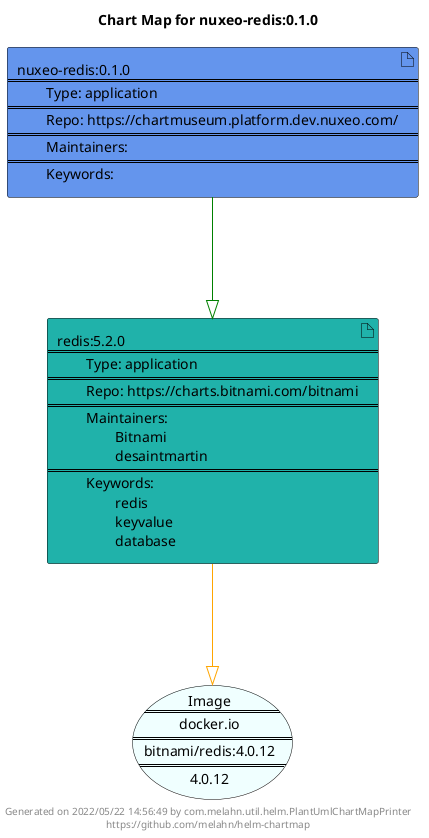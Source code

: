 @startuml
skinparam linetype ortho
skinparam backgroundColor white
skinparam usecaseBorderColor black
skinparam usecaseArrowColor LightSlateGray
skinparam artifactBorderColor black
skinparam artifactArrowColor LightSlateGray

title Chart Map for nuxeo-redis:0.1.0

'There are 2 referenced Helm Charts
artifact "redis:5.2.0\n====\n\tType: application\n====\n\tRepo: https://charts.bitnami.com/bitnami\n====\n\tMaintainers: \n\t\tBitnami\n\t\tdesaintmartin\n====\n\tKeywords: \n\t\tredis\n\t\tkeyvalue\n\t\tdatabase" as redis_5_2_0 #LightSeaGreen
artifact "nuxeo-redis:0.1.0\n====\n\tType: application\n====\n\tRepo: https://chartmuseum.platform.dev.nuxeo.com/\n====\n\tMaintainers: \n====\n\tKeywords: " as nuxeo_redis_0_1_0 #CornflowerBlue

'There is one referenced Docker Image
usecase "Image\n====\ndocker.io\n====\nbitnami/redis:4.0.12\n====\n4.0.12" as docker_io_bitnami_redis_4_0_12 #Azure

'Chart Dependencies
nuxeo_redis_0_1_0--[#green]-|>redis_5_2_0
redis_5_2_0--[#orange]-|>docker_io_bitnami_redis_4_0_12

center footer Generated on 2022/05/22 14:56:49 by com.melahn.util.helm.PlantUmlChartMapPrinter\nhttps://github.com/melahn/helm-chartmap
@enduml
